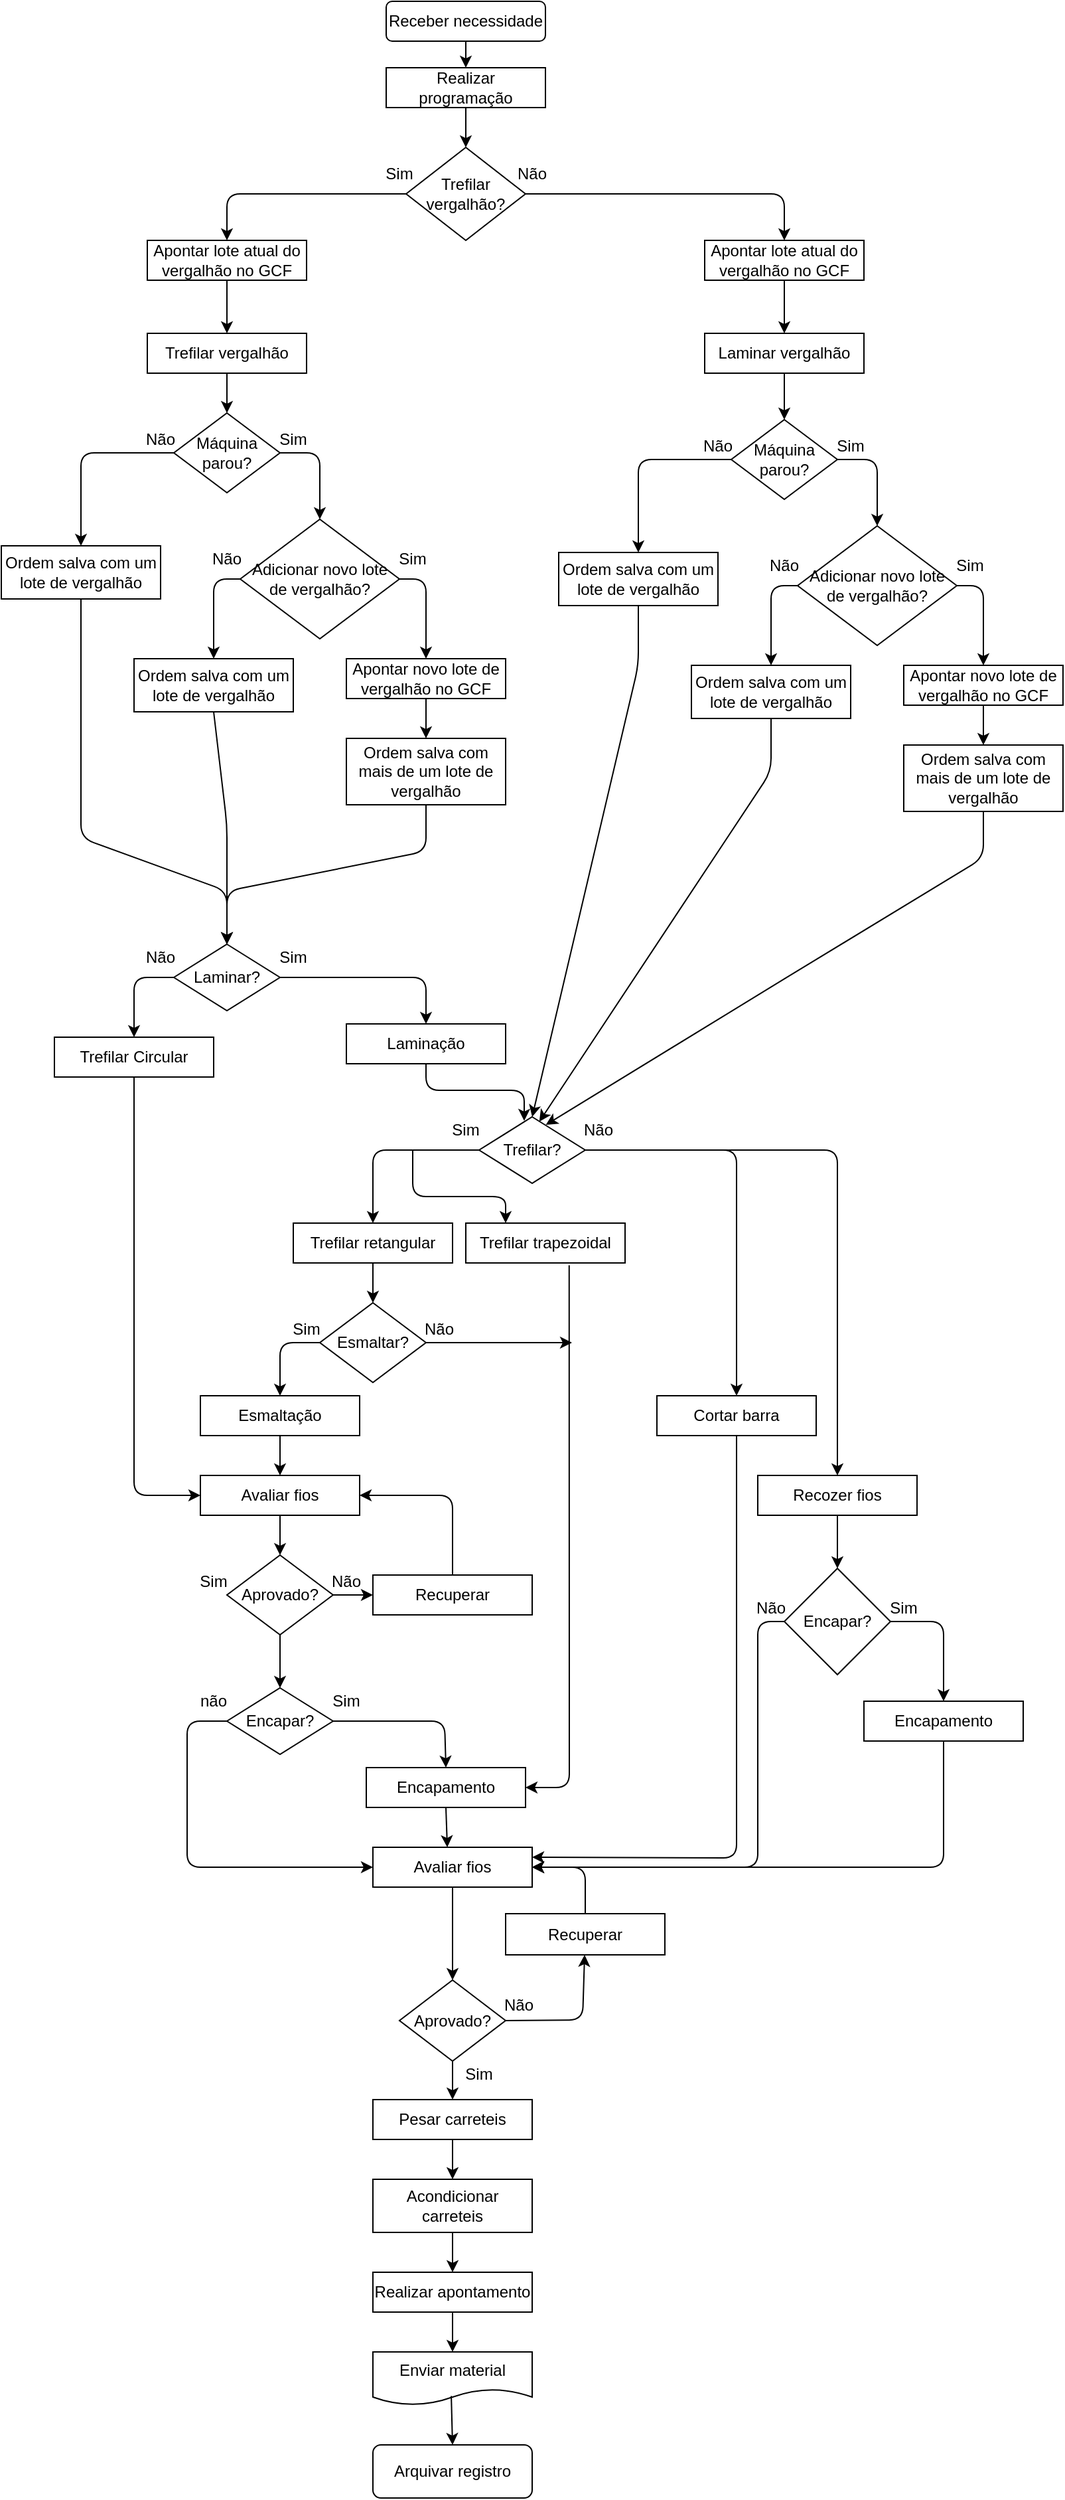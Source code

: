 <mxfile version="15.2.9" type="github">
  <diagram id="8TIHdMgw7f7m4qareFLq" name="Page-1">
    <mxGraphModel dx="981" dy="1717" grid="1" gridSize="10" guides="1" tooltips="1" connect="1" arrows="1" fold="1" page="1" pageScale="1" pageWidth="827" pageHeight="1169" math="0" shadow="0">
      <root>
        <mxCell id="0" />
        <mxCell id="1" parent="0" />
        <mxCell id="4vl9060Z3yc6cErM1NKJ-1" value="Receber necessidade" style="rounded=1;whiteSpace=wrap;html=1;" parent="1" vertex="1">
          <mxGeometry x="340" y="-1160" width="120" height="30" as="geometry" />
        </mxCell>
        <mxCell id="4vl9060Z3yc6cErM1NKJ-2" value="Realizar programação" style="rounded=0;whiteSpace=wrap;html=1;" parent="1" vertex="1">
          <mxGeometry x="340" y="-1110" width="120" height="30" as="geometry" />
        </mxCell>
        <mxCell id="4vl9060Z3yc6cErM1NKJ-3" value="Trefilar vergalhão?" style="rhombus;whiteSpace=wrap;html=1;" parent="1" vertex="1">
          <mxGeometry x="355" y="-1050" width="90" height="70" as="geometry" />
        </mxCell>
        <mxCell id="4vl9060Z3yc6cErM1NKJ-4" value="Trefilar vergalhão" style="rounded=0;whiteSpace=wrap;html=1;" parent="1" vertex="1">
          <mxGeometry x="160" y="-910" width="120" height="30" as="geometry" />
        </mxCell>
        <mxCell id="4vl9060Z3yc6cErM1NKJ-5" value="Trefilar retangular" style="rounded=0;whiteSpace=wrap;html=1;" parent="1" vertex="1">
          <mxGeometry x="270" y="-240" width="120" height="30" as="geometry" />
        </mxCell>
        <mxCell id="4vl9060Z3yc6cErM1NKJ-6" value="Laminar?" style="rhombus;whiteSpace=wrap;html=1;" parent="1" vertex="1">
          <mxGeometry x="180" y="-450" width="80" height="50" as="geometry" />
        </mxCell>
        <mxCell id="4vl9060Z3yc6cErM1NKJ-7" value="Trefilar Circular" style="rounded=0;whiteSpace=wrap;html=1;" parent="1" vertex="1">
          <mxGeometry x="90" y="-380" width="120" height="30" as="geometry" />
        </mxCell>
        <mxCell id="4vl9060Z3yc6cErM1NKJ-8" value="" style="endArrow=classic;html=1;exitX=0.5;exitY=1;exitDx=0;exitDy=0;" parent="1" source="4vl9060Z3yc6cErM1NKJ-1" edge="1">
          <mxGeometry width="50" height="50" relative="1" as="geometry">
            <mxPoint x="400" y="-800" as="sourcePoint" />
            <mxPoint x="400" y="-1110" as="targetPoint" />
          </mxGeometry>
        </mxCell>
        <mxCell id="4vl9060Z3yc6cErM1NKJ-9" value="" style="endArrow=classic;html=1;exitX=0.5;exitY=1;exitDx=0;exitDy=0;entryX=0.5;entryY=0;entryDx=0;entryDy=0;" parent="1" source="4vl9060Z3yc6cErM1NKJ-2" target="4vl9060Z3yc6cErM1NKJ-3" edge="1">
          <mxGeometry width="50" height="50" relative="1" as="geometry">
            <mxPoint x="410" y="-1110" as="sourcePoint" />
            <mxPoint x="410" y="-1090" as="targetPoint" />
          </mxGeometry>
        </mxCell>
        <mxCell id="4vl9060Z3yc6cErM1NKJ-11" value="Sim" style="text;html=1;strokeColor=none;fillColor=none;align=center;verticalAlign=middle;whiteSpace=wrap;rounded=0;" parent="1" vertex="1">
          <mxGeometry x="330" y="-1040" width="40" height="20" as="geometry" />
        </mxCell>
        <mxCell id="4vl9060Z3yc6cErM1NKJ-13" value="" style="endArrow=classic;html=1;exitX=0.5;exitY=1;exitDx=0;exitDy=0;entryX=0.5;entryY=0;entryDx=0;entryDy=0;" parent="1" source="6UsDdSZFErcFaP8cF_HN-14" target="4vl9060Z3yc6cErM1NKJ-4" edge="1">
          <mxGeometry width="50" height="50" relative="1" as="geometry">
            <mxPoint x="220" y="-930" as="sourcePoint" />
            <mxPoint x="470" y="-930" as="targetPoint" />
          </mxGeometry>
        </mxCell>
        <mxCell id="4vl9060Z3yc6cErM1NKJ-14" value="Não" style="text;html=1;strokeColor=none;fillColor=none;align=center;verticalAlign=middle;whiteSpace=wrap;rounded=0;" parent="1" vertex="1">
          <mxGeometry x="430" y="-1040" width="40" height="20" as="geometry" />
        </mxCell>
        <mxCell id="4vl9060Z3yc6cErM1NKJ-16" value="" style="endArrow=classic;html=1;exitX=0;exitY=0.5;exitDx=0;exitDy=0;entryX=0.5;entryY=0;entryDx=0;entryDy=0;" parent="1" source="4vl9060Z3yc6cErM1NKJ-6" target="4vl9060Z3yc6cErM1NKJ-7" edge="1">
          <mxGeometry width="50" height="50" relative="1" as="geometry">
            <mxPoint x="420" y="-480" as="sourcePoint" />
            <mxPoint x="470" y="-530" as="targetPoint" />
            <Array as="points">
              <mxPoint x="150" y="-425" />
            </Array>
          </mxGeometry>
        </mxCell>
        <mxCell id="4vl9060Z3yc6cErM1NKJ-17" value="Não" style="text;html=1;strokeColor=none;fillColor=none;align=center;verticalAlign=middle;whiteSpace=wrap;rounded=0;" parent="1" vertex="1">
          <mxGeometry x="150" y="-450" width="40" height="20" as="geometry" />
        </mxCell>
        <mxCell id="4vl9060Z3yc6cErM1NKJ-19" value="Laminação" style="rounded=0;whiteSpace=wrap;html=1;" parent="1" vertex="1">
          <mxGeometry x="310" y="-390" width="120" height="30" as="geometry" />
        </mxCell>
        <mxCell id="4vl9060Z3yc6cErM1NKJ-20" value="" style="endArrow=classic;html=1;exitX=1;exitY=0.5;exitDx=0;exitDy=0;entryX=0.5;entryY=0;entryDx=0;entryDy=0;" parent="1" source="4vl9060Z3yc6cErM1NKJ-6" target="4vl9060Z3yc6cErM1NKJ-19" edge="1">
          <mxGeometry width="50" height="50" relative="1" as="geometry">
            <mxPoint x="420" y="-400" as="sourcePoint" />
            <mxPoint x="470" y="-450" as="targetPoint" />
            <Array as="points">
              <mxPoint x="370" y="-425" />
            </Array>
          </mxGeometry>
        </mxCell>
        <mxCell id="4vl9060Z3yc6cErM1NKJ-21" value="Sim" style="text;html=1;strokeColor=none;fillColor=none;align=center;verticalAlign=middle;whiteSpace=wrap;rounded=0;" parent="1" vertex="1">
          <mxGeometry x="250" y="-450" width="40" height="20" as="geometry" />
        </mxCell>
        <mxCell id="4vl9060Z3yc6cErM1NKJ-23" value="" style="endArrow=classic;html=1;exitX=1;exitY=0.5;exitDx=0;exitDy=0;entryX=0.5;entryY=0;entryDx=0;entryDy=0;" parent="1" source="4vl9060Z3yc6cErM1NKJ-3" target="6UsDdSZFErcFaP8cF_HN-15" edge="1">
          <mxGeometry width="50" height="50" relative="1" as="geometry">
            <mxPoint x="420" y="-800" as="sourcePoint" />
            <mxPoint x="484" y="-980" as="targetPoint" />
            <Array as="points">
              <mxPoint x="640" y="-1015" />
            </Array>
          </mxGeometry>
        </mxCell>
        <mxCell id="4vl9060Z3yc6cErM1NKJ-24" value="" style="endArrow=classic;html=1;exitX=0.5;exitY=1;exitDx=0;exitDy=0;entryX=0.5;entryY=0;entryDx=0;entryDy=0;" parent="1" source="6UsDdSZFErcFaP8cF_HN-15" target="6UsDdSZFErcFaP8cF_HN-38" edge="1">
          <mxGeometry width="50" height="50" relative="1" as="geometry">
            <mxPoint x="490" y="-530" as="sourcePoint" />
            <mxPoint x="470" y="-450" as="targetPoint" />
            <Array as="points" />
          </mxGeometry>
        </mxCell>
        <mxCell id="4vl9060Z3yc6cErM1NKJ-25" value="Trefilar?" style="rhombus;whiteSpace=wrap;html=1;" parent="1" vertex="1">
          <mxGeometry x="410" y="-320" width="80" height="50" as="geometry" />
        </mxCell>
        <mxCell id="4vl9060Z3yc6cErM1NKJ-26" value="Trefilar trapezoidal" style="rounded=0;whiteSpace=wrap;html=1;" parent="1" vertex="1">
          <mxGeometry x="400" y="-240" width="120" height="30" as="geometry" />
        </mxCell>
        <mxCell id="4vl9060Z3yc6cErM1NKJ-27" value="Cortar barra" style="rounded=0;whiteSpace=wrap;html=1;" parent="1" vertex="1">
          <mxGeometry x="544" y="-110" width="120" height="30" as="geometry" />
        </mxCell>
        <mxCell id="4vl9060Z3yc6cErM1NKJ-28" value="" style="endArrow=classic;html=1;entryX=0.425;entryY=0.06;entryDx=0;entryDy=0;exitX=0.5;exitY=1;exitDx=0;exitDy=0;entryPerimeter=0;" parent="1" source="4vl9060Z3yc6cErM1NKJ-19" target="4vl9060Z3yc6cErM1NKJ-25" edge="1">
          <mxGeometry width="50" height="50" relative="1" as="geometry">
            <mxPoint x="470" y="-250" as="sourcePoint" />
            <mxPoint x="470" y="-280" as="targetPoint" />
            <Array as="points">
              <mxPoint x="370" y="-340" />
              <mxPoint x="444" y="-340" />
            </Array>
          </mxGeometry>
        </mxCell>
        <mxCell id="4vl9060Z3yc6cErM1NKJ-29" value="" style="endArrow=classic;html=1;exitX=0;exitY=0.5;exitDx=0;exitDy=0;entryX=0.5;entryY=0;entryDx=0;entryDy=0;" parent="1" source="4vl9060Z3yc6cErM1NKJ-25" target="4vl9060Z3yc6cErM1NKJ-5" edge="1">
          <mxGeometry width="50" height="50" relative="1" as="geometry">
            <mxPoint x="420" y="-230" as="sourcePoint" />
            <mxPoint x="470" y="-280" as="targetPoint" />
            <Array as="points">
              <mxPoint x="330" y="-295" />
            </Array>
          </mxGeometry>
        </mxCell>
        <mxCell id="4vl9060Z3yc6cErM1NKJ-30" value="" style="endArrow=classic;html=1;exitX=1;exitY=0.5;exitDx=0;exitDy=0;entryX=0.5;entryY=0;entryDx=0;entryDy=0;" parent="1" source="4vl9060Z3yc6cErM1NKJ-25" target="4vl9060Z3yc6cErM1NKJ-27" edge="1">
          <mxGeometry width="50" height="50" relative="1" as="geometry">
            <mxPoint x="420" y="-230" as="sourcePoint" />
            <mxPoint x="700" y="-180" as="targetPoint" />
            <Array as="points">
              <mxPoint x="604" y="-295" />
            </Array>
          </mxGeometry>
        </mxCell>
        <mxCell id="4vl9060Z3yc6cErM1NKJ-31" value="" style="endArrow=classic;html=1;entryX=0.25;entryY=0;entryDx=0;entryDy=0;" parent="1" target="4vl9060Z3yc6cErM1NKJ-26" edge="1">
          <mxGeometry width="50" height="50" relative="1" as="geometry">
            <mxPoint x="360" y="-295" as="sourcePoint" />
            <mxPoint x="470" y="-30" as="targetPoint" />
            <Array as="points">
              <mxPoint x="360" y="-260" />
              <mxPoint x="430" y="-260" />
            </Array>
          </mxGeometry>
        </mxCell>
        <mxCell id="4vl9060Z3yc6cErM1NKJ-32" value="Esmaltar?" style="rhombus;whiteSpace=wrap;html=1;" parent="1" vertex="1">
          <mxGeometry x="290" y="-180" width="80" height="60" as="geometry" />
        </mxCell>
        <mxCell id="WQl8gfTA_FYCjoSk9qWl-1" value="Sim" style="text;html=1;strokeColor=none;fillColor=none;align=center;verticalAlign=middle;whiteSpace=wrap;rounded=0;" parent="1" vertex="1">
          <mxGeometry x="380" y="-320" width="40" height="20" as="geometry" />
        </mxCell>
        <mxCell id="WQl8gfTA_FYCjoSk9qWl-2" value="Não" style="text;html=1;strokeColor=none;fillColor=none;align=center;verticalAlign=middle;whiteSpace=wrap;rounded=0;" parent="1" vertex="1">
          <mxGeometry x="480" y="-320" width="40" height="20" as="geometry" />
        </mxCell>
        <mxCell id="WQl8gfTA_FYCjoSk9qWl-3" value="" style="endArrow=classic;html=1;exitX=0.5;exitY=1;exitDx=0;exitDy=0;entryX=0.5;entryY=0;entryDx=0;entryDy=0;" parent="1" source="4vl9060Z3yc6cErM1NKJ-5" target="4vl9060Z3yc6cErM1NKJ-32" edge="1">
          <mxGeometry width="50" height="50" relative="1" as="geometry">
            <mxPoint x="420" y="-30" as="sourcePoint" />
            <mxPoint x="470" y="-80" as="targetPoint" />
          </mxGeometry>
        </mxCell>
        <mxCell id="WQl8gfTA_FYCjoSk9qWl-4" value="Esmaltação" style="rounded=0;whiteSpace=wrap;html=1;" parent="1" vertex="1">
          <mxGeometry x="200" y="-110" width="120" height="30" as="geometry" />
        </mxCell>
        <mxCell id="WQl8gfTA_FYCjoSk9qWl-5" value="" style="endArrow=classic;html=1;exitX=0;exitY=0.5;exitDx=0;exitDy=0;entryX=0.5;entryY=0;entryDx=0;entryDy=0;" parent="1" source="4vl9060Z3yc6cErM1NKJ-32" target="WQl8gfTA_FYCjoSk9qWl-4" edge="1">
          <mxGeometry width="50" height="50" relative="1" as="geometry">
            <mxPoint x="420" y="40" as="sourcePoint" />
            <mxPoint x="470" y="-10" as="targetPoint" />
            <Array as="points">
              <mxPoint x="260" y="-150" />
            </Array>
          </mxGeometry>
        </mxCell>
        <mxCell id="WQl8gfTA_FYCjoSk9qWl-6" value="Sim" style="text;html=1;strokeColor=none;fillColor=none;align=center;verticalAlign=middle;whiteSpace=wrap;rounded=0;" parent="1" vertex="1">
          <mxGeometry x="260" y="-170" width="40" height="20" as="geometry" />
        </mxCell>
        <mxCell id="WQl8gfTA_FYCjoSk9qWl-7" value="Não" style="text;html=1;strokeColor=none;fillColor=none;align=center;verticalAlign=middle;whiteSpace=wrap;rounded=0;" parent="1" vertex="1">
          <mxGeometry x="360" y="-170" width="40" height="20" as="geometry" />
        </mxCell>
        <mxCell id="WQl8gfTA_FYCjoSk9qWl-8" value="Avaliar fios" style="rounded=0;whiteSpace=wrap;html=1;" parent="1" vertex="1">
          <mxGeometry x="200" y="-50" width="120" height="30" as="geometry" />
        </mxCell>
        <mxCell id="WQl8gfTA_FYCjoSk9qWl-9" value="" style="endArrow=classic;html=1;exitX=0.5;exitY=1;exitDx=0;exitDy=0;entryX=0.5;entryY=0;entryDx=0;entryDy=0;" parent="1" source="WQl8gfTA_FYCjoSk9qWl-4" target="WQl8gfTA_FYCjoSk9qWl-8" edge="1">
          <mxGeometry width="50" height="50" relative="1" as="geometry">
            <mxPoint x="420" y="180" as="sourcePoint" />
            <mxPoint x="470" y="130" as="targetPoint" />
          </mxGeometry>
        </mxCell>
        <mxCell id="WQl8gfTA_FYCjoSk9qWl-10" value="Aprovado?" style="rhombus;whiteSpace=wrap;html=1;" parent="1" vertex="1">
          <mxGeometry x="220" y="10" width="80" height="60" as="geometry" />
        </mxCell>
        <mxCell id="WQl8gfTA_FYCjoSk9qWl-11" value="" style="endArrow=classic;html=1;exitX=0.5;exitY=1;exitDx=0;exitDy=0;entryX=0.5;entryY=0;entryDx=0;entryDy=0;" parent="1" source="WQl8gfTA_FYCjoSk9qWl-8" target="WQl8gfTA_FYCjoSk9qWl-10" edge="1">
          <mxGeometry width="50" height="50" relative="1" as="geometry">
            <mxPoint x="420" y="310" as="sourcePoint" />
            <mxPoint x="470" y="260" as="targetPoint" />
          </mxGeometry>
        </mxCell>
        <mxCell id="WQl8gfTA_FYCjoSk9qWl-12" value="Sim" style="text;html=1;strokeColor=none;fillColor=none;align=center;verticalAlign=middle;whiteSpace=wrap;rounded=0;" parent="1" vertex="1">
          <mxGeometry x="190" y="20" width="40" height="20" as="geometry" />
        </mxCell>
        <mxCell id="WQl8gfTA_FYCjoSk9qWl-13" value="Não" style="text;html=1;strokeColor=none;fillColor=none;align=center;verticalAlign=middle;whiteSpace=wrap;rounded=0;" parent="1" vertex="1">
          <mxGeometry x="290" y="20" width="40" height="20" as="geometry" />
        </mxCell>
        <mxCell id="WQl8gfTA_FYCjoSk9qWl-14" value="Recuperar" style="rounded=0;whiteSpace=wrap;html=1;" parent="1" vertex="1">
          <mxGeometry x="330" y="25" width="120" height="30" as="geometry" />
        </mxCell>
        <mxCell id="WQl8gfTA_FYCjoSk9qWl-15" value="" style="endArrow=classic;html=1;exitX=1;exitY=0.5;exitDx=0;exitDy=0;entryX=0;entryY=0.5;entryDx=0;entryDy=0;" parent="1" source="WQl8gfTA_FYCjoSk9qWl-10" target="WQl8gfTA_FYCjoSk9qWl-14" edge="1">
          <mxGeometry width="50" height="50" relative="1" as="geometry">
            <mxPoint x="420" y="310" as="sourcePoint" />
            <mxPoint x="470" y="260" as="targetPoint" />
          </mxGeometry>
        </mxCell>
        <mxCell id="WQl8gfTA_FYCjoSk9qWl-16" value="" style="endArrow=classic;html=1;exitX=0.5;exitY=0;exitDx=0;exitDy=0;entryX=1;entryY=0.5;entryDx=0;entryDy=0;" parent="1" source="WQl8gfTA_FYCjoSk9qWl-14" target="WQl8gfTA_FYCjoSk9qWl-8" edge="1">
          <mxGeometry width="50" height="50" relative="1" as="geometry">
            <mxPoint x="420" y="310" as="sourcePoint" />
            <mxPoint x="470" y="260" as="targetPoint" />
            <Array as="points">
              <mxPoint x="390" y="-35" />
            </Array>
          </mxGeometry>
        </mxCell>
        <mxCell id="WQl8gfTA_FYCjoSk9qWl-17" value="Encapar?" style="rhombus;whiteSpace=wrap;html=1;" parent="1" vertex="1">
          <mxGeometry x="220" y="110" width="80" height="50" as="geometry" />
        </mxCell>
        <mxCell id="WQl8gfTA_FYCjoSk9qWl-18" value="" style="endArrow=classic;html=1;exitX=0.5;exitY=1;exitDx=0;exitDy=0;" parent="1" source="WQl8gfTA_FYCjoSk9qWl-10" target="WQl8gfTA_FYCjoSk9qWl-17" edge="1">
          <mxGeometry width="50" height="50" relative="1" as="geometry">
            <mxPoint x="420" y="310" as="sourcePoint" />
            <mxPoint x="470" y="260" as="targetPoint" />
          </mxGeometry>
        </mxCell>
        <mxCell id="WQl8gfTA_FYCjoSk9qWl-19" value="Encapamento" style="rounded=0;whiteSpace=wrap;html=1;" parent="1" vertex="1">
          <mxGeometry x="325" y="170" width="120" height="30" as="geometry" />
        </mxCell>
        <mxCell id="WQl8gfTA_FYCjoSk9qWl-20" value="" style="endArrow=classic;html=1;exitX=1;exitY=0.5;exitDx=0;exitDy=0;entryX=0.5;entryY=0;entryDx=0;entryDy=0;" parent="1" source="WQl8gfTA_FYCjoSk9qWl-17" target="WQl8gfTA_FYCjoSk9qWl-19" edge="1">
          <mxGeometry width="50" height="50" relative="1" as="geometry">
            <mxPoint x="420" y="450" as="sourcePoint" />
            <mxPoint x="470" y="400" as="targetPoint" />
            <Array as="points">
              <mxPoint x="384" y="135" />
            </Array>
          </mxGeometry>
        </mxCell>
        <mxCell id="WQl8gfTA_FYCjoSk9qWl-21" value="Sim" style="text;html=1;strokeColor=none;fillColor=none;align=center;verticalAlign=middle;whiteSpace=wrap;rounded=0;" parent="1" vertex="1">
          <mxGeometry x="290" y="110" width="40" height="20" as="geometry" />
        </mxCell>
        <mxCell id="WQl8gfTA_FYCjoSk9qWl-22" value="não" style="text;html=1;strokeColor=none;fillColor=none;align=center;verticalAlign=middle;whiteSpace=wrap;rounded=0;" parent="1" vertex="1">
          <mxGeometry x="190" y="110" width="40" height="20" as="geometry" />
        </mxCell>
        <mxCell id="WQl8gfTA_FYCjoSk9qWl-23" value="Aprovado?" style="rhombus;whiteSpace=wrap;html=1;" parent="1" vertex="1">
          <mxGeometry x="350" y="330" width="80" height="61" as="geometry" />
        </mxCell>
        <mxCell id="WQl8gfTA_FYCjoSk9qWl-24" value="Avaliar fios" style="rounded=0;whiteSpace=wrap;html=1;" parent="1" vertex="1">
          <mxGeometry x="330" y="230" width="120" height="30" as="geometry" />
        </mxCell>
        <mxCell id="WQl8gfTA_FYCjoSk9qWl-25" value="" style="endArrow=classic;html=1;exitX=0.5;exitY=1;exitDx=0;exitDy=0;entryX=0.467;entryY=0;entryDx=0;entryDy=0;entryPerimeter=0;" parent="1" source="WQl8gfTA_FYCjoSk9qWl-19" target="WQl8gfTA_FYCjoSk9qWl-24" edge="1">
          <mxGeometry width="50" height="50" relative="1" as="geometry">
            <mxPoint x="420" y="590" as="sourcePoint" />
            <mxPoint x="440" y="550" as="targetPoint" />
          </mxGeometry>
        </mxCell>
        <mxCell id="WQl8gfTA_FYCjoSk9qWl-26" value="" style="endArrow=classic;html=1;exitX=0.5;exitY=1;exitDx=0;exitDy=0;entryX=0.5;entryY=0;entryDx=0;entryDy=0;" parent="1" source="WQl8gfTA_FYCjoSk9qWl-24" target="WQl8gfTA_FYCjoSk9qWl-23" edge="1">
          <mxGeometry width="50" height="50" relative="1" as="geometry">
            <mxPoint x="300" y="660" as="sourcePoint" />
            <mxPoint x="350" y="610" as="targetPoint" />
          </mxGeometry>
        </mxCell>
        <mxCell id="WQl8gfTA_FYCjoSk9qWl-27" value="Recuperar" style="rounded=0;whiteSpace=wrap;html=1;" parent="1" vertex="1">
          <mxGeometry x="430" y="280" width="120" height="31" as="geometry" />
        </mxCell>
        <mxCell id="WQl8gfTA_FYCjoSk9qWl-28" value="" style="endArrow=classic;html=1;exitX=1;exitY=0.5;exitDx=0;exitDy=0;" parent="1" source="WQl8gfTA_FYCjoSk9qWl-23" target="WQl8gfTA_FYCjoSk9qWl-27" edge="1">
          <mxGeometry width="50" height="50" relative="1" as="geometry">
            <mxPoint x="300" y="640" as="sourcePoint" />
            <mxPoint x="350" y="590" as="targetPoint" />
            <Array as="points">
              <mxPoint x="488" y="360" />
            </Array>
          </mxGeometry>
        </mxCell>
        <mxCell id="WQl8gfTA_FYCjoSk9qWl-29" value="" style="endArrow=classic;html=1;exitX=0.5;exitY=0;exitDx=0;exitDy=0;entryX=1;entryY=0.5;entryDx=0;entryDy=0;" parent="1" source="WQl8gfTA_FYCjoSk9qWl-27" target="WQl8gfTA_FYCjoSk9qWl-24" edge="1">
          <mxGeometry width="50" height="50" relative="1" as="geometry">
            <mxPoint x="300" y="660" as="sourcePoint" />
            <mxPoint x="350" y="610" as="targetPoint" />
            <Array as="points">
              <mxPoint x="490" y="245" />
            </Array>
          </mxGeometry>
        </mxCell>
        <mxCell id="WQl8gfTA_FYCjoSk9qWl-30" value="Pesar carreteis" style="rounded=0;whiteSpace=wrap;html=1;" parent="1" vertex="1">
          <mxGeometry x="330" y="420" width="120" height="30" as="geometry" />
        </mxCell>
        <mxCell id="WQl8gfTA_FYCjoSk9qWl-31" value="Não" style="text;html=1;strokeColor=none;fillColor=none;align=center;verticalAlign=middle;whiteSpace=wrap;rounded=0;" parent="1" vertex="1">
          <mxGeometry x="420" y="339" width="40" height="20" as="geometry" />
        </mxCell>
        <mxCell id="WQl8gfTA_FYCjoSk9qWl-32" value="Sim" style="text;html=1;strokeColor=none;fillColor=none;align=center;verticalAlign=middle;whiteSpace=wrap;rounded=0;" parent="1" vertex="1">
          <mxGeometry x="390" y="391" width="40" height="20" as="geometry" />
        </mxCell>
        <mxCell id="WQl8gfTA_FYCjoSk9qWl-33" value="" style="endArrow=classic;html=1;entryX=0.5;entryY=0;entryDx=0;entryDy=0;exitX=0.5;exitY=1;exitDx=0;exitDy=0;" parent="1" source="WQl8gfTA_FYCjoSk9qWl-23" target="WQl8gfTA_FYCjoSk9qWl-30" edge="1">
          <mxGeometry width="50" height="50" relative="1" as="geometry">
            <mxPoint x="340" y="370" as="sourcePoint" />
            <mxPoint x="350" y="660" as="targetPoint" />
            <Array as="points" />
          </mxGeometry>
        </mxCell>
        <mxCell id="WQl8gfTA_FYCjoSk9qWl-34" value="Acondicionar carreteis" style="rounded=0;whiteSpace=wrap;html=1;" parent="1" vertex="1">
          <mxGeometry x="330" y="480" width="120" height="40" as="geometry" />
        </mxCell>
        <mxCell id="WQl8gfTA_FYCjoSk9qWl-35" value="Realizar apontamento" style="rounded=0;whiteSpace=wrap;html=1;" parent="1" vertex="1">
          <mxGeometry x="330" y="550" width="120" height="30" as="geometry" />
        </mxCell>
        <mxCell id="WQl8gfTA_FYCjoSk9qWl-36" value="" style="endArrow=classic;html=1;entryX=0.5;entryY=0;entryDx=0;entryDy=0;exitX=1;exitY=0.5;exitDx=0;exitDy=0;" parent="1" source="4vl9060Z3yc6cErM1NKJ-25" target="WQl8gfTA_FYCjoSk9qWl-37" edge="1">
          <mxGeometry width="50" height="50" relative="1" as="geometry">
            <mxPoint x="590" y="-300" as="sourcePoint" />
            <mxPoint x="690" y="740" as="targetPoint" />
            <Array as="points">
              <mxPoint x="680" y="-295" />
              <mxPoint x="680" y="-60" />
            </Array>
          </mxGeometry>
        </mxCell>
        <mxCell id="WQl8gfTA_FYCjoSk9qWl-37" value="Recozer fios" style="rounded=0;whiteSpace=wrap;html=1;" parent="1" vertex="1">
          <mxGeometry x="620" y="-50" width="120" height="30" as="geometry" />
        </mxCell>
        <mxCell id="WQl8gfTA_FYCjoSk9qWl-39" value="" style="endArrow=classic;html=1;exitX=0.5;exitY=1;exitDx=0;exitDy=0;entryX=1;entryY=0.25;entryDx=0;entryDy=0;" parent="1" source="4vl9060Z3yc6cErM1NKJ-27" target="WQl8gfTA_FYCjoSk9qWl-24" edge="1">
          <mxGeometry width="50" height="50" relative="1" as="geometry">
            <mxPoint x="290" y="-110" as="sourcePoint" />
            <mxPoint x="530" y="120" as="targetPoint" />
            <Array as="points">
              <mxPoint x="604" y="238" />
            </Array>
          </mxGeometry>
        </mxCell>
        <mxCell id="WQl8gfTA_FYCjoSk9qWl-40" value="" style="endArrow=classic;html=1;exitX=0.649;exitY=1.059;exitDx=0;exitDy=0;entryX=1;entryY=0.5;entryDx=0;entryDy=0;exitPerimeter=0;" parent="1" source="4vl9060Z3yc6cErM1NKJ-26" target="WQl8gfTA_FYCjoSk9qWl-19" edge="1">
          <mxGeometry width="50" height="50" relative="1" as="geometry">
            <mxPoint x="290" y="130" as="sourcePoint" />
            <mxPoint x="510" y="390" as="targetPoint" />
            <Array as="points">
              <mxPoint x="478" y="185" />
            </Array>
          </mxGeometry>
        </mxCell>
        <mxCell id="WQl8gfTA_FYCjoSk9qWl-41" value="" style="endArrow=classic;html=1;exitX=0.25;exitY=1;exitDx=0;exitDy=0;" parent="1" source="WQl8gfTA_FYCjoSk9qWl-7" edge="1">
          <mxGeometry width="50" height="50" relative="1" as="geometry">
            <mxPoint x="340" y="80" as="sourcePoint" />
            <mxPoint x="480" y="-150" as="targetPoint" />
          </mxGeometry>
        </mxCell>
        <mxCell id="WQl8gfTA_FYCjoSk9qWl-42" value="" style="endArrow=classic;html=1;entryX=0.5;entryY=0;entryDx=0;entryDy=0;exitX=0;exitY=0.5;exitDx=0;exitDy=0;" parent="1" source="4vl9060Z3yc6cErM1NKJ-3" target="6UsDdSZFErcFaP8cF_HN-14" edge="1">
          <mxGeometry width="50" height="50" relative="1" as="geometry">
            <mxPoint x="350" y="-1020" as="sourcePoint" />
            <mxPoint x="220" y="-990" as="targetPoint" />
            <Array as="points">
              <mxPoint x="220" y="-1015" />
            </Array>
          </mxGeometry>
        </mxCell>
        <mxCell id="WQl8gfTA_FYCjoSk9qWl-45" value="Enviar material" style="shape=document;whiteSpace=wrap;html=1;boundedLbl=1;" parent="1" vertex="1">
          <mxGeometry x="330" y="610" width="120" height="40" as="geometry" />
        </mxCell>
        <mxCell id="WQl8gfTA_FYCjoSk9qWl-47" value="Arquivar registro" style="rounded=1;whiteSpace=wrap;html=1;" parent="1" vertex="1">
          <mxGeometry x="330" y="680" width="120" height="40" as="geometry" />
        </mxCell>
        <mxCell id="WQl8gfTA_FYCjoSk9qWl-48" value="" style="endArrow=classic;html=1;exitX=0.5;exitY=1;exitDx=0;exitDy=0;" parent="1" source="WQl8gfTA_FYCjoSk9qWl-30" target="WQl8gfTA_FYCjoSk9qWl-34" edge="1">
          <mxGeometry width="50" height="50" relative="1" as="geometry">
            <mxPoint x="450" y="590" as="sourcePoint" />
            <mxPoint x="500" y="540" as="targetPoint" />
          </mxGeometry>
        </mxCell>
        <mxCell id="WQl8gfTA_FYCjoSk9qWl-51" value="" style="endArrow=classic;html=1;exitX=0.5;exitY=1;exitDx=0;exitDy=0;entryX=0.5;entryY=0;entryDx=0;entryDy=0;" parent="1" source="WQl8gfTA_FYCjoSk9qWl-34" target="WQl8gfTA_FYCjoSk9qWl-35" edge="1">
          <mxGeometry width="50" height="50" relative="1" as="geometry">
            <mxPoint x="450" y="580" as="sourcePoint" />
            <mxPoint x="500" y="530" as="targetPoint" />
          </mxGeometry>
        </mxCell>
        <mxCell id="WQl8gfTA_FYCjoSk9qWl-52" value="" style="endArrow=classic;html=1;exitX=0.5;exitY=1;exitDx=0;exitDy=0;" parent="1" source="WQl8gfTA_FYCjoSk9qWl-35" target="WQl8gfTA_FYCjoSk9qWl-45" edge="1">
          <mxGeometry width="50" height="50" relative="1" as="geometry">
            <mxPoint x="450" y="580" as="sourcePoint" />
            <mxPoint x="500" y="530" as="targetPoint" />
          </mxGeometry>
        </mxCell>
        <mxCell id="WQl8gfTA_FYCjoSk9qWl-53" value="" style="endArrow=classic;html=1;entryX=0.5;entryY=0;entryDx=0;entryDy=0;exitX=0.492;exitY=0.83;exitDx=0;exitDy=0;exitPerimeter=0;" parent="1" source="WQl8gfTA_FYCjoSk9qWl-45" edge="1">
          <mxGeometry width="50" height="50" relative="1" as="geometry">
            <mxPoint x="390" y="650" as="sourcePoint" />
            <mxPoint x="390" y="680" as="targetPoint" />
          </mxGeometry>
        </mxCell>
        <mxCell id="WQl8gfTA_FYCjoSk9qWl-55" value="" style="endArrow=classic;html=1;exitX=0.5;exitY=1;exitDx=0;exitDy=0;entryX=0;entryY=0.5;entryDx=0;entryDy=0;" parent="1" source="4vl9060Z3yc6cErM1NKJ-7" target="WQl8gfTA_FYCjoSk9qWl-8" edge="1">
          <mxGeometry width="50" height="50" relative="1" as="geometry">
            <mxPoint x="390" y="-160" as="sourcePoint" />
            <mxPoint x="440" y="-210" as="targetPoint" />
            <Array as="points">
              <mxPoint x="150" y="-35" />
            </Array>
          </mxGeometry>
        </mxCell>
        <mxCell id="WQl8gfTA_FYCjoSk9qWl-56" value="" style="endArrow=classic;html=1;exitX=0;exitY=0.5;exitDx=0;exitDy=0;entryX=0;entryY=0.5;entryDx=0;entryDy=0;" parent="1" source="WQl8gfTA_FYCjoSk9qWl-17" target="WQl8gfTA_FYCjoSk9qWl-24" edge="1">
          <mxGeometry width="50" height="50" relative="1" as="geometry">
            <mxPoint x="390" y="250" as="sourcePoint" />
            <mxPoint x="440" y="200" as="targetPoint" />
            <Array as="points">
              <mxPoint x="190" y="135" />
              <mxPoint x="190" y="245" />
            </Array>
          </mxGeometry>
        </mxCell>
        <mxCell id="6UsDdSZFErcFaP8cF_HN-4" value="Encapar?" style="rhombus;whiteSpace=wrap;html=1;" vertex="1" parent="1">
          <mxGeometry x="640" y="20" width="80" height="80" as="geometry" />
        </mxCell>
        <mxCell id="6UsDdSZFErcFaP8cF_HN-5" value="" style="endArrow=classic;html=1;exitX=0.5;exitY=1;exitDx=0;exitDy=0;entryX=0.5;entryY=0;entryDx=0;entryDy=0;" edge="1" parent="1" source="WQl8gfTA_FYCjoSk9qWl-37" target="6UsDdSZFErcFaP8cF_HN-4">
          <mxGeometry width="50" height="50" relative="1" as="geometry">
            <mxPoint x="400" y="100" as="sourcePoint" />
            <mxPoint x="680" y="90" as="targetPoint" />
          </mxGeometry>
        </mxCell>
        <mxCell id="6UsDdSZFErcFaP8cF_HN-7" value="" style="endArrow=classic;html=1;exitX=1;exitY=0.5;exitDx=0;exitDy=0;entryX=0.5;entryY=0;entryDx=0;entryDy=0;" edge="1" parent="1" source="6UsDdSZFErcFaP8cF_HN-4" target="6UsDdSZFErcFaP8cF_HN-10">
          <mxGeometry width="50" height="50" relative="1" as="geometry">
            <mxPoint x="710" y="230" as="sourcePoint" />
            <mxPoint x="730" y="290" as="targetPoint" />
            <Array as="points">
              <mxPoint x="760" y="60" />
            </Array>
          </mxGeometry>
        </mxCell>
        <mxCell id="6UsDdSZFErcFaP8cF_HN-8" value="Sim" style="text;html=1;strokeColor=none;fillColor=none;align=center;verticalAlign=middle;whiteSpace=wrap;rounded=0;" vertex="1" parent="1">
          <mxGeometry x="710" y="40" width="40" height="20" as="geometry" />
        </mxCell>
        <mxCell id="6UsDdSZFErcFaP8cF_HN-9" value="Não" style="text;html=1;strokeColor=none;fillColor=none;align=center;verticalAlign=middle;whiteSpace=wrap;rounded=0;" vertex="1" parent="1">
          <mxGeometry x="610" y="40" width="40" height="20" as="geometry" />
        </mxCell>
        <mxCell id="6UsDdSZFErcFaP8cF_HN-10" value="Encapamento" style="rounded=0;whiteSpace=wrap;html=1;" vertex="1" parent="1">
          <mxGeometry x="700" y="120" width="120" height="30" as="geometry" />
        </mxCell>
        <mxCell id="6UsDdSZFErcFaP8cF_HN-11" value="" style="endArrow=classic;html=1;exitX=0.75;exitY=1;exitDx=0;exitDy=0;entryX=1;entryY=0.5;entryDx=0;entryDy=0;" edge="1" parent="1" source="6UsDdSZFErcFaP8cF_HN-9" target="WQl8gfTA_FYCjoSk9qWl-24">
          <mxGeometry width="50" height="50" relative="1" as="geometry">
            <mxPoint x="400" y="170" as="sourcePoint" />
            <mxPoint x="450" y="120" as="targetPoint" />
            <Array as="points">
              <mxPoint x="620" y="60" />
              <mxPoint x="620" y="245" />
            </Array>
          </mxGeometry>
        </mxCell>
        <mxCell id="6UsDdSZFErcFaP8cF_HN-12" value="" style="endArrow=classic;html=1;exitX=0.5;exitY=1;exitDx=0;exitDy=0;entryX=1;entryY=0.5;entryDx=0;entryDy=0;" edge="1" parent="1" source="6UsDdSZFErcFaP8cF_HN-10" target="WQl8gfTA_FYCjoSk9qWl-24">
          <mxGeometry width="50" height="50" relative="1" as="geometry">
            <mxPoint x="400" y="170" as="sourcePoint" />
            <mxPoint x="450" y="120" as="targetPoint" />
            <Array as="points">
              <mxPoint x="760" y="245" />
            </Array>
          </mxGeometry>
        </mxCell>
        <mxCell id="6UsDdSZFErcFaP8cF_HN-14" value="Apontar lote atual do vergalhão no GCF" style="rounded=0;whiteSpace=wrap;html=1;" vertex="1" parent="1">
          <mxGeometry x="160" y="-980" width="120" height="30" as="geometry" />
        </mxCell>
        <mxCell id="6UsDdSZFErcFaP8cF_HN-15" value="Apontar lote atual do vergalhão no GCF" style="rounded=0;whiteSpace=wrap;html=1;" vertex="1" parent="1">
          <mxGeometry x="580" y="-980" width="120" height="30" as="geometry" />
        </mxCell>
        <mxCell id="6UsDdSZFErcFaP8cF_HN-17" value="Máquina parou?" style="rhombus;whiteSpace=wrap;html=1;" vertex="1" parent="1">
          <mxGeometry x="180" y="-850" width="80" height="60" as="geometry" />
        </mxCell>
        <mxCell id="6UsDdSZFErcFaP8cF_HN-18" value="" style="endArrow=classic;html=1;exitX=1;exitY=0.5;exitDx=0;exitDy=0;entryX=0.5;entryY=0;entryDx=0;entryDy=0;" edge="1" parent="1" source="6UsDdSZFErcFaP8cF_HN-17" target="6UsDdSZFErcFaP8cF_HN-22">
          <mxGeometry width="50" height="50" relative="1" as="geometry">
            <mxPoint x="-120" y="-830" as="sourcePoint" />
            <mxPoint x="290" y="-730" as="targetPoint" />
            <Array as="points">
              <mxPoint x="290" y="-820" />
            </Array>
          </mxGeometry>
        </mxCell>
        <mxCell id="6UsDdSZFErcFaP8cF_HN-19" value="" style="endArrow=classic;html=1;exitX=0;exitY=0.5;exitDx=0;exitDy=0;entryX=0.5;entryY=0;entryDx=0;entryDy=0;" edge="1" parent="1" source="6UsDdSZFErcFaP8cF_HN-17" target="6UsDdSZFErcFaP8cF_HN-30">
          <mxGeometry width="50" height="50" relative="1" as="geometry">
            <mxPoint x="-120" y="-830" as="sourcePoint" />
            <mxPoint x="139" y="-793" as="targetPoint" />
            <Array as="points">
              <mxPoint x="110" y="-820" />
            </Array>
          </mxGeometry>
        </mxCell>
        <mxCell id="6UsDdSZFErcFaP8cF_HN-20" value="Sim" style="text;html=1;strokeColor=none;fillColor=none;align=center;verticalAlign=middle;whiteSpace=wrap;rounded=0;" vertex="1" parent="1">
          <mxGeometry x="250" y="-840" width="40" height="20" as="geometry" />
        </mxCell>
        <mxCell id="6UsDdSZFErcFaP8cF_HN-21" value="Não" style="text;html=1;strokeColor=none;fillColor=none;align=center;verticalAlign=middle;whiteSpace=wrap;rounded=0;" vertex="1" parent="1">
          <mxGeometry x="150" y="-840" width="40" height="20" as="geometry" />
        </mxCell>
        <mxCell id="6UsDdSZFErcFaP8cF_HN-22" value="Adicionar novo lote de vergalhão?" style="rhombus;whiteSpace=wrap;html=1;" vertex="1" parent="1">
          <mxGeometry x="230" y="-770" width="120" height="90" as="geometry" />
        </mxCell>
        <mxCell id="6UsDdSZFErcFaP8cF_HN-25" value="" style="endArrow=classic;html=1;exitX=0;exitY=0.5;exitDx=0;exitDy=0;entryX=0.5;entryY=0;entryDx=0;entryDy=0;" edge="1" parent="1" source="6UsDdSZFErcFaP8cF_HN-22" target="6UsDdSZFErcFaP8cF_HN-31">
          <mxGeometry width="50" height="50" relative="1" as="geometry">
            <mxPoint x="-50" y="-790" as="sourcePoint" />
            <mxPoint x="210" y="-650" as="targetPoint" />
            <Array as="points">
              <mxPoint x="210" y="-725" />
            </Array>
          </mxGeometry>
        </mxCell>
        <mxCell id="6UsDdSZFErcFaP8cF_HN-26" value="Não" style="text;html=1;strokeColor=none;fillColor=none;align=center;verticalAlign=middle;whiteSpace=wrap;rounded=0;" vertex="1" parent="1">
          <mxGeometry x="200" y="-750" width="40" height="20" as="geometry" />
        </mxCell>
        <mxCell id="6UsDdSZFErcFaP8cF_HN-27" value="" style="endArrow=classic;html=1;exitX=1;exitY=0.5;exitDx=0;exitDy=0;entryX=0.5;entryY=0;entryDx=0;entryDy=0;" edge="1" parent="1" source="6UsDdSZFErcFaP8cF_HN-22" target="6UsDdSZFErcFaP8cF_HN-29">
          <mxGeometry width="50" height="50" relative="1" as="geometry">
            <mxPoint x="-50" y="-790" as="sourcePoint" />
            <mxPoint x="370" y="-650" as="targetPoint" />
            <Array as="points">
              <mxPoint x="370" y="-725" />
            </Array>
          </mxGeometry>
        </mxCell>
        <mxCell id="6UsDdSZFErcFaP8cF_HN-28" value="Sim" style="text;html=1;strokeColor=none;fillColor=none;align=center;verticalAlign=middle;whiteSpace=wrap;rounded=0;" vertex="1" parent="1">
          <mxGeometry x="340" y="-750" width="40" height="20" as="geometry" />
        </mxCell>
        <mxCell id="6UsDdSZFErcFaP8cF_HN-29" value="Apontar novo lote de vergalhão no GCF" style="rounded=0;whiteSpace=wrap;html=1;" vertex="1" parent="1">
          <mxGeometry x="310" y="-665" width="120" height="30" as="geometry" />
        </mxCell>
        <mxCell id="6UsDdSZFErcFaP8cF_HN-30" value="Ordem salva com um lote de vergalhão" style="rounded=0;whiteSpace=wrap;html=1;" vertex="1" parent="1">
          <mxGeometry x="50" y="-750" width="120" height="40" as="geometry" />
        </mxCell>
        <mxCell id="6UsDdSZFErcFaP8cF_HN-31" value="Ordem salva com um lote de vergalhão" style="rounded=0;whiteSpace=wrap;html=1;" vertex="1" parent="1">
          <mxGeometry x="150" y="-665" width="120" height="40" as="geometry" />
        </mxCell>
        <mxCell id="6UsDdSZFErcFaP8cF_HN-32" value="" style="endArrow=classic;html=1;exitX=0.5;exitY=1;exitDx=0;exitDy=0;entryX=0.5;entryY=0;entryDx=0;entryDy=0;" edge="1" parent="1" source="6UsDdSZFErcFaP8cF_HN-29" target="6UsDdSZFErcFaP8cF_HN-33">
          <mxGeometry width="50" height="50" relative="1" as="geometry">
            <mxPoint x="-70" y="-715" as="sourcePoint" />
            <mxPoint x="370" y="-605" as="targetPoint" />
          </mxGeometry>
        </mxCell>
        <mxCell id="6UsDdSZFErcFaP8cF_HN-33" value="Ordem salva com mais de um lote de vergalhão" style="rounded=0;whiteSpace=wrap;html=1;" vertex="1" parent="1">
          <mxGeometry x="310" y="-605" width="120" height="50" as="geometry" />
        </mxCell>
        <mxCell id="6UsDdSZFErcFaP8cF_HN-34" value="" style="endArrow=classic;html=1;exitX=0.5;exitY=1;exitDx=0;exitDy=0;" edge="1" parent="1" source="4vl9060Z3yc6cErM1NKJ-4" target="6UsDdSZFErcFaP8cF_HN-17">
          <mxGeometry width="50" height="50" relative="1" as="geometry">
            <mxPoint x="370" y="-690" as="sourcePoint" />
            <mxPoint x="420" y="-740" as="targetPoint" />
          </mxGeometry>
        </mxCell>
        <mxCell id="6UsDdSZFErcFaP8cF_HN-35" value="" style="endArrow=classic;html=1;entryX=0.5;entryY=0;entryDx=0;entryDy=0;exitX=0.5;exitY=1;exitDx=0;exitDy=0;" edge="1" parent="1" source="6UsDdSZFErcFaP8cF_HN-30" target="4vl9060Z3yc6cErM1NKJ-6">
          <mxGeometry width="50" height="50" relative="1" as="geometry">
            <mxPoint x="370" y="-620" as="sourcePoint" />
            <mxPoint x="420" y="-670" as="targetPoint" />
            <Array as="points">
              <mxPoint x="110" y="-530" />
              <mxPoint x="220" y="-490" />
            </Array>
          </mxGeometry>
        </mxCell>
        <mxCell id="6UsDdSZFErcFaP8cF_HN-36" value="" style="endArrow=classic;html=1;exitX=0.5;exitY=1;exitDx=0;exitDy=0;entryX=0.5;entryY=0;entryDx=0;entryDy=0;" edge="1" parent="1" source="6UsDdSZFErcFaP8cF_HN-31" target="4vl9060Z3yc6cErM1NKJ-6">
          <mxGeometry width="50" height="50" relative="1" as="geometry">
            <mxPoint x="370" y="-620" as="sourcePoint" />
            <mxPoint x="420" y="-670" as="targetPoint" />
            <Array as="points">
              <mxPoint x="220" y="-540" />
            </Array>
          </mxGeometry>
        </mxCell>
        <mxCell id="6UsDdSZFErcFaP8cF_HN-37" value="" style="endArrow=classic;html=1;entryX=0.5;entryY=0;entryDx=0;entryDy=0;exitX=0.5;exitY=1;exitDx=0;exitDy=0;" edge="1" parent="1" source="6UsDdSZFErcFaP8cF_HN-33" target="4vl9060Z3yc6cErM1NKJ-6">
          <mxGeometry width="50" height="50" relative="1" as="geometry">
            <mxPoint x="370" y="-620" as="sourcePoint" />
            <mxPoint x="420" y="-670" as="targetPoint" />
            <Array as="points">
              <mxPoint x="370" y="-520" />
              <mxPoint x="220" y="-490" />
            </Array>
          </mxGeometry>
        </mxCell>
        <mxCell id="6UsDdSZFErcFaP8cF_HN-38" value="Laminar vergalhão" style="rounded=0;whiteSpace=wrap;html=1;" vertex="1" parent="1">
          <mxGeometry x="580" y="-910" width="120" height="30" as="geometry" />
        </mxCell>
        <mxCell id="6UsDdSZFErcFaP8cF_HN-39" value="Máquina parou?" style="rhombus;whiteSpace=wrap;html=1;" vertex="1" parent="1">
          <mxGeometry x="600" y="-845" width="80" height="60" as="geometry" />
        </mxCell>
        <mxCell id="6UsDdSZFErcFaP8cF_HN-40" value="" style="endArrow=classic;html=1;exitX=1;exitY=0.5;exitDx=0;exitDy=0;entryX=0.5;entryY=0;entryDx=0;entryDy=0;" edge="1" parent="1" source="6UsDdSZFErcFaP8cF_HN-39" target="6UsDdSZFErcFaP8cF_HN-44">
          <mxGeometry width="50" height="50" relative="1" as="geometry">
            <mxPoint x="300" y="-825" as="sourcePoint" />
            <mxPoint x="710" y="-725" as="targetPoint" />
            <Array as="points">
              <mxPoint x="710" y="-815" />
            </Array>
          </mxGeometry>
        </mxCell>
        <mxCell id="6UsDdSZFErcFaP8cF_HN-41" value="" style="endArrow=classic;html=1;exitX=0;exitY=0.5;exitDx=0;exitDy=0;entryX=0.5;entryY=0;entryDx=0;entryDy=0;" edge="1" parent="1" source="6UsDdSZFErcFaP8cF_HN-39" target="6UsDdSZFErcFaP8cF_HN-50">
          <mxGeometry width="50" height="50" relative="1" as="geometry">
            <mxPoint x="300" y="-825" as="sourcePoint" />
            <mxPoint x="559" y="-788" as="targetPoint" />
            <Array as="points">
              <mxPoint x="530" y="-815" />
            </Array>
          </mxGeometry>
        </mxCell>
        <mxCell id="6UsDdSZFErcFaP8cF_HN-42" value="Sim" style="text;html=1;strokeColor=none;fillColor=none;align=center;verticalAlign=middle;whiteSpace=wrap;rounded=0;" vertex="1" parent="1">
          <mxGeometry x="670" y="-835" width="40" height="20" as="geometry" />
        </mxCell>
        <mxCell id="6UsDdSZFErcFaP8cF_HN-43" value="Não" style="text;html=1;strokeColor=none;fillColor=none;align=center;verticalAlign=middle;whiteSpace=wrap;rounded=0;" vertex="1" parent="1">
          <mxGeometry x="570" y="-835" width="40" height="20" as="geometry" />
        </mxCell>
        <mxCell id="6UsDdSZFErcFaP8cF_HN-44" value="Adicionar novo lote de vergalhão?" style="rhombus;whiteSpace=wrap;html=1;" vertex="1" parent="1">
          <mxGeometry x="650" y="-765" width="120" height="90" as="geometry" />
        </mxCell>
        <mxCell id="6UsDdSZFErcFaP8cF_HN-45" value="" style="endArrow=classic;html=1;exitX=0;exitY=0.5;exitDx=0;exitDy=0;entryX=0.5;entryY=0;entryDx=0;entryDy=0;" edge="1" parent="1" source="6UsDdSZFErcFaP8cF_HN-44" target="6UsDdSZFErcFaP8cF_HN-51">
          <mxGeometry width="50" height="50" relative="1" as="geometry">
            <mxPoint x="370" y="-785" as="sourcePoint" />
            <mxPoint x="630" y="-645" as="targetPoint" />
            <Array as="points">
              <mxPoint x="630" y="-720" />
            </Array>
          </mxGeometry>
        </mxCell>
        <mxCell id="6UsDdSZFErcFaP8cF_HN-46" value="Não" style="text;html=1;strokeColor=none;fillColor=none;align=center;verticalAlign=middle;whiteSpace=wrap;rounded=0;" vertex="1" parent="1">
          <mxGeometry x="620" y="-745" width="40" height="20" as="geometry" />
        </mxCell>
        <mxCell id="6UsDdSZFErcFaP8cF_HN-47" value="" style="endArrow=classic;html=1;exitX=1;exitY=0.5;exitDx=0;exitDy=0;entryX=0.5;entryY=0;entryDx=0;entryDy=0;" edge="1" parent="1" source="6UsDdSZFErcFaP8cF_HN-44" target="6UsDdSZFErcFaP8cF_HN-49">
          <mxGeometry width="50" height="50" relative="1" as="geometry">
            <mxPoint x="370" y="-785" as="sourcePoint" />
            <mxPoint x="790" y="-645" as="targetPoint" />
            <Array as="points">
              <mxPoint x="790" y="-720" />
            </Array>
          </mxGeometry>
        </mxCell>
        <mxCell id="6UsDdSZFErcFaP8cF_HN-48" value="Sim" style="text;html=1;strokeColor=none;fillColor=none;align=center;verticalAlign=middle;whiteSpace=wrap;rounded=0;" vertex="1" parent="1">
          <mxGeometry x="760" y="-745" width="40" height="20" as="geometry" />
        </mxCell>
        <mxCell id="6UsDdSZFErcFaP8cF_HN-49" value="Apontar novo lote de vergalhão no GCF" style="rounded=0;whiteSpace=wrap;html=1;" vertex="1" parent="1">
          <mxGeometry x="730" y="-660" width="120" height="30" as="geometry" />
        </mxCell>
        <mxCell id="6UsDdSZFErcFaP8cF_HN-50" value="Ordem salva com um lote de vergalhão" style="rounded=0;whiteSpace=wrap;html=1;" vertex="1" parent="1">
          <mxGeometry x="470" y="-745" width="120" height="40" as="geometry" />
        </mxCell>
        <mxCell id="6UsDdSZFErcFaP8cF_HN-51" value="Ordem salva com um lote de vergalhão" style="rounded=0;whiteSpace=wrap;html=1;" vertex="1" parent="1">
          <mxGeometry x="570" y="-660" width="120" height="40" as="geometry" />
        </mxCell>
        <mxCell id="6UsDdSZFErcFaP8cF_HN-52" value="" style="endArrow=classic;html=1;exitX=0.5;exitY=1;exitDx=0;exitDy=0;entryX=0.5;entryY=0;entryDx=0;entryDy=0;" edge="1" parent="1" source="6UsDdSZFErcFaP8cF_HN-49" target="6UsDdSZFErcFaP8cF_HN-53">
          <mxGeometry width="50" height="50" relative="1" as="geometry">
            <mxPoint x="350" y="-710" as="sourcePoint" />
            <mxPoint x="790" y="-600" as="targetPoint" />
          </mxGeometry>
        </mxCell>
        <mxCell id="6UsDdSZFErcFaP8cF_HN-53" value="Ordem salva com mais de um lote de vergalhão" style="rounded=0;whiteSpace=wrap;html=1;" vertex="1" parent="1">
          <mxGeometry x="730" y="-600" width="120" height="50" as="geometry" />
        </mxCell>
        <mxCell id="6UsDdSZFErcFaP8cF_HN-54" value="" style="endArrow=classic;html=1;exitX=0.5;exitY=1;exitDx=0;exitDy=0;" edge="1" parent="1" source="6UsDdSZFErcFaP8cF_HN-50">
          <mxGeometry width="50" height="50" relative="1" as="geometry">
            <mxPoint x="790" y="-615" as="sourcePoint" />
            <mxPoint x="450" y="-320" as="targetPoint" />
            <Array as="points">
              <mxPoint x="530" y="-660" />
            </Array>
          </mxGeometry>
        </mxCell>
        <mxCell id="6UsDdSZFErcFaP8cF_HN-55" value="" style="endArrow=classic;html=1;exitX=0.5;exitY=1;exitDx=0;exitDy=0;entryX=0.567;entryY=0.073;entryDx=0;entryDy=0;entryPerimeter=0;" edge="1" parent="1" source="6UsDdSZFErcFaP8cF_HN-51" target="4vl9060Z3yc6cErM1NKJ-25">
          <mxGeometry width="50" height="50" relative="1" as="geometry">
            <mxPoint x="790" y="-615" as="sourcePoint" />
            <mxPoint x="450" y="-320" as="targetPoint" />
            <Array as="points">
              <mxPoint x="630" y="-580" />
            </Array>
          </mxGeometry>
        </mxCell>
        <mxCell id="6UsDdSZFErcFaP8cF_HN-56" value="" style="endArrow=classic;html=1;exitX=0.5;exitY=1;exitDx=0;exitDy=0;entryX=0.629;entryY=0.12;entryDx=0;entryDy=0;entryPerimeter=0;" edge="1" parent="1" source="6UsDdSZFErcFaP8cF_HN-53" target="4vl9060Z3yc6cErM1NKJ-25">
          <mxGeometry width="50" height="50" relative="1" as="geometry">
            <mxPoint x="790" y="-615" as="sourcePoint" />
            <mxPoint x="450" y="-320" as="targetPoint" />
            <Array as="points">
              <mxPoint x="790" y="-515" />
              <mxPoint x="650" y="-430" />
            </Array>
          </mxGeometry>
        </mxCell>
        <mxCell id="6UsDdSZFErcFaP8cF_HN-57" value="" style="endArrow=classic;html=1;exitX=0.5;exitY=1;exitDx=0;exitDy=0;entryX=0.5;entryY=0;entryDx=0;entryDy=0;" edge="1" parent="1" source="6UsDdSZFErcFaP8cF_HN-38" target="6UsDdSZFErcFaP8cF_HN-39">
          <mxGeometry width="50" height="50" relative="1" as="geometry">
            <mxPoint x="370" y="-690" as="sourcePoint" />
            <mxPoint x="420" y="-740" as="targetPoint" />
          </mxGeometry>
        </mxCell>
      </root>
    </mxGraphModel>
  </diagram>
</mxfile>
